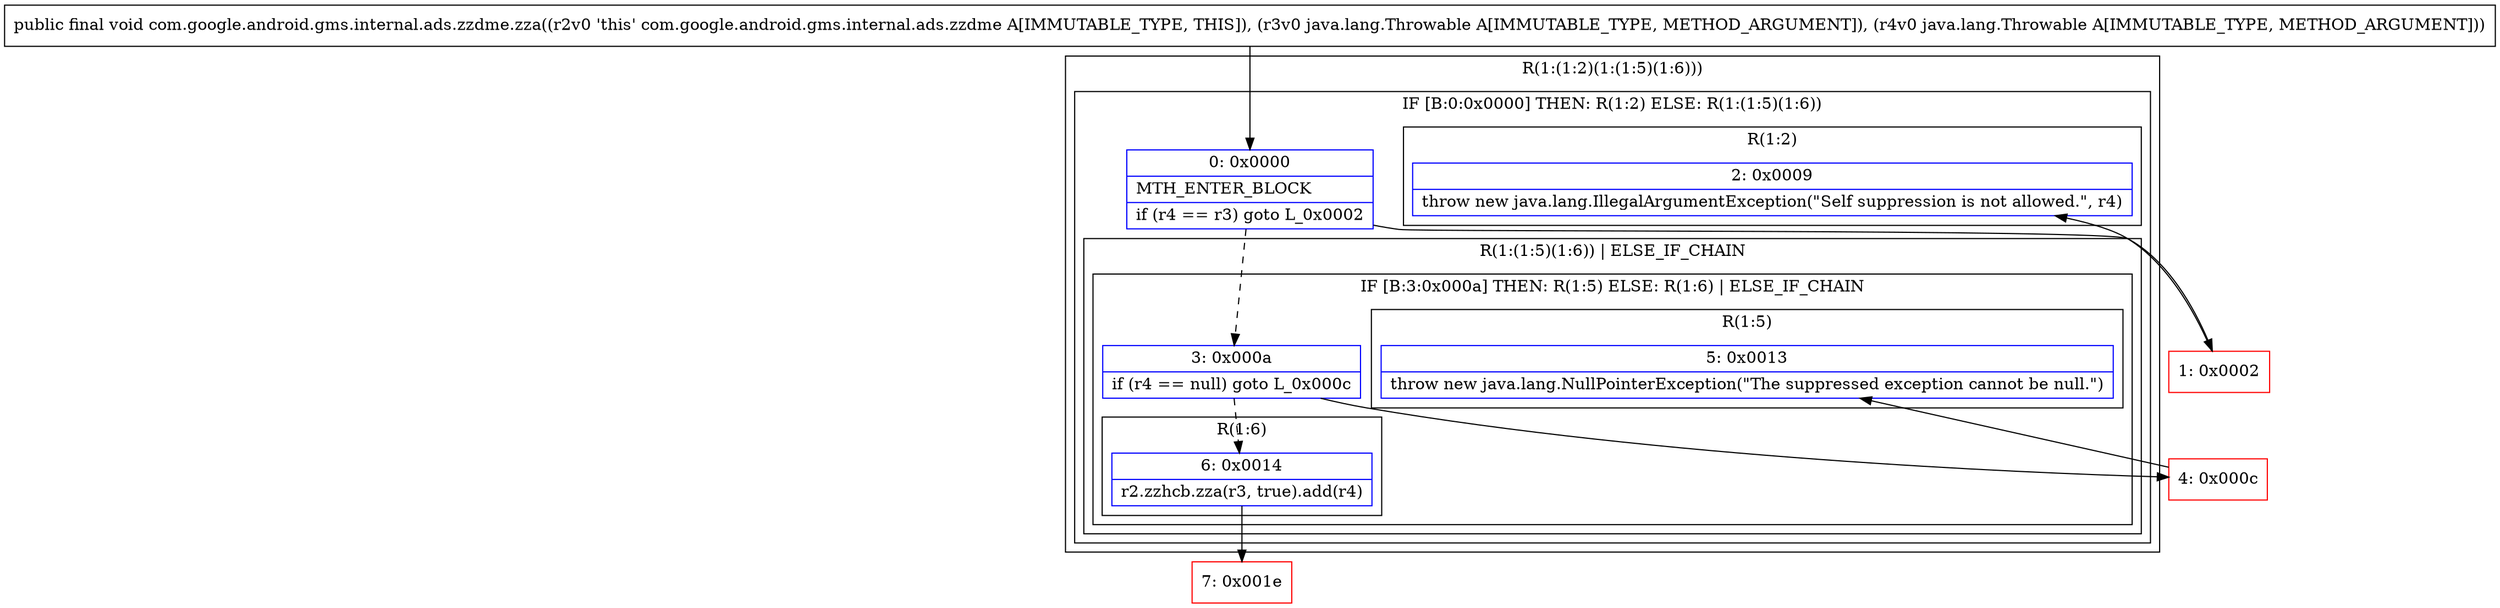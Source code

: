 digraph "CFG forcom.google.android.gms.internal.ads.zzdme.zza(Ljava\/lang\/Throwable;Ljava\/lang\/Throwable;)V" {
subgraph cluster_Region_475575945 {
label = "R(1:(1:2)(1:(1:5)(1:6)))";
node [shape=record,color=blue];
subgraph cluster_IfRegion_1698914977 {
label = "IF [B:0:0x0000] THEN: R(1:2) ELSE: R(1:(1:5)(1:6))";
node [shape=record,color=blue];
Node_0 [shape=record,label="{0\:\ 0x0000|MTH_ENTER_BLOCK\l|if (r4 == r3) goto L_0x0002\l}"];
subgraph cluster_Region_594488058 {
label = "R(1:2)";
node [shape=record,color=blue];
Node_2 [shape=record,label="{2\:\ 0x0009|throw new java.lang.IllegalArgumentException(\"Self suppression is not allowed.\", r4)\l}"];
}
subgraph cluster_Region_509704012 {
label = "R(1:(1:5)(1:6)) | ELSE_IF_CHAIN\l";
node [shape=record,color=blue];
subgraph cluster_IfRegion_1196717815 {
label = "IF [B:3:0x000a] THEN: R(1:5) ELSE: R(1:6) | ELSE_IF_CHAIN\l";
node [shape=record,color=blue];
Node_3 [shape=record,label="{3\:\ 0x000a|if (r4 == null) goto L_0x000c\l}"];
subgraph cluster_Region_972833494 {
label = "R(1:5)";
node [shape=record,color=blue];
Node_5 [shape=record,label="{5\:\ 0x0013|throw new java.lang.NullPointerException(\"The suppressed exception cannot be null.\")\l}"];
}
subgraph cluster_Region_1662949353 {
label = "R(1:6)";
node [shape=record,color=blue];
Node_6 [shape=record,label="{6\:\ 0x0014|r2.zzhcb.zza(r3, true).add(r4)\l}"];
}
}
}
}
}
Node_1 [shape=record,color=red,label="{1\:\ 0x0002}"];
Node_4 [shape=record,color=red,label="{4\:\ 0x000c}"];
Node_7 [shape=record,color=red,label="{7\:\ 0x001e}"];
MethodNode[shape=record,label="{public final void com.google.android.gms.internal.ads.zzdme.zza((r2v0 'this' com.google.android.gms.internal.ads.zzdme A[IMMUTABLE_TYPE, THIS]), (r3v0 java.lang.Throwable A[IMMUTABLE_TYPE, METHOD_ARGUMENT]), (r4v0 java.lang.Throwable A[IMMUTABLE_TYPE, METHOD_ARGUMENT])) }"];
MethodNode -> Node_0;
Node_0 -> Node_1;
Node_0 -> Node_3[style=dashed];
Node_3 -> Node_4;
Node_3 -> Node_6[style=dashed];
Node_6 -> Node_7;
Node_1 -> Node_2;
Node_4 -> Node_5;
}

